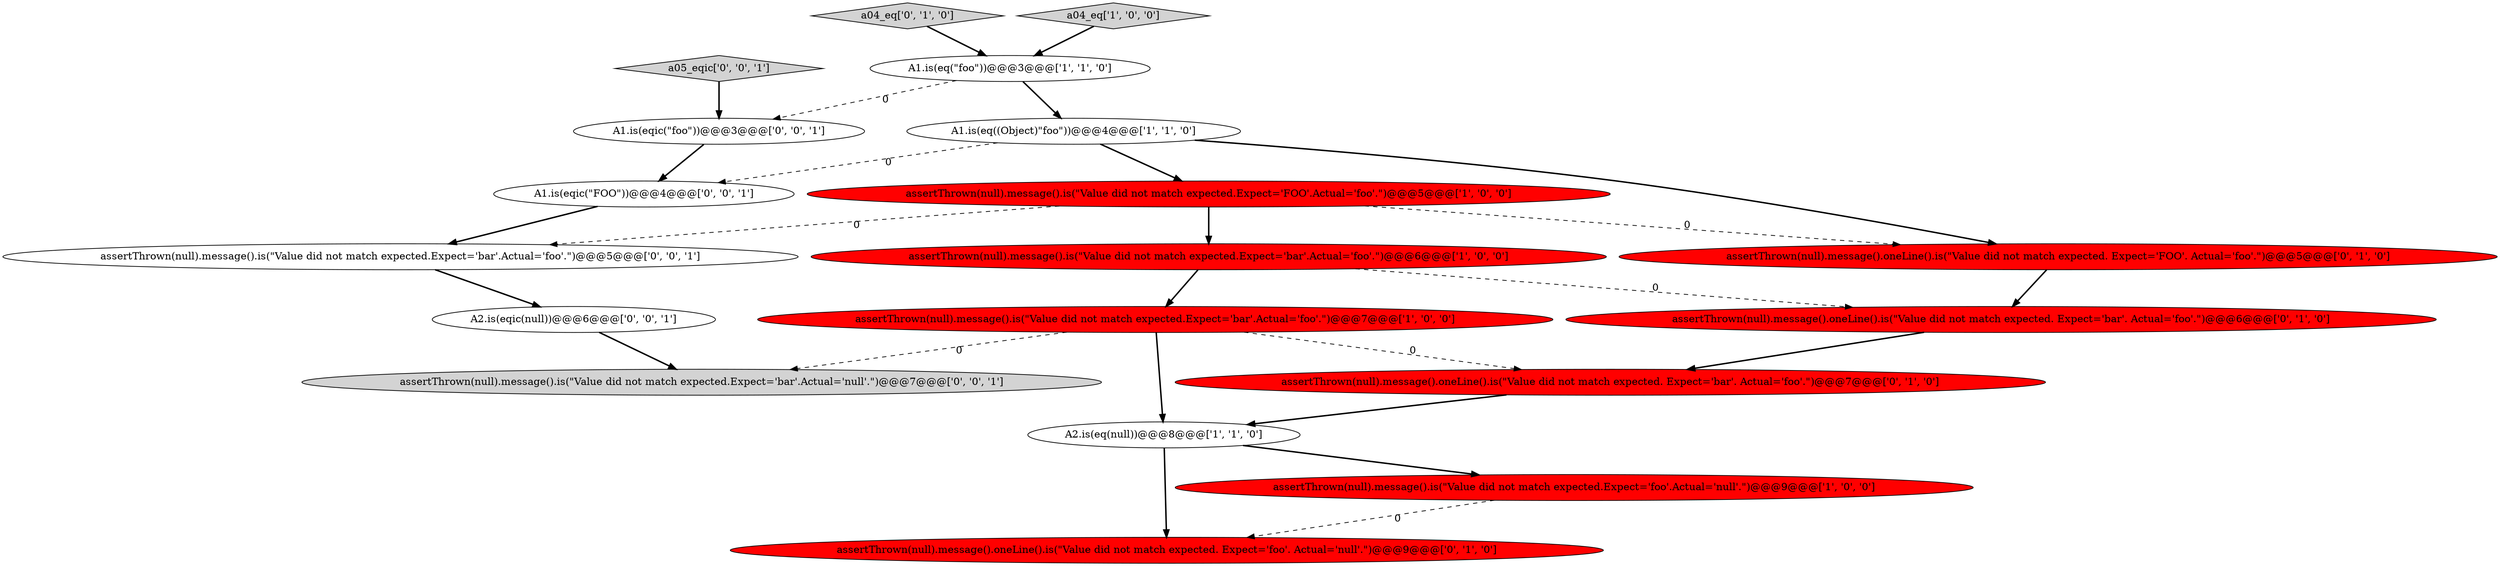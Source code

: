 digraph {
5 [style = filled, label = "A1.is(eq(\"foo\"))@@@3@@@['1', '1', '0']", fillcolor = white, shape = ellipse image = "AAA0AAABBB1BBB"];
8 [style = filled, label = "assertThrown(null).message().oneLine().is(\"Value did not match expected. Expect='bar'. Actual='foo'.\")@@@7@@@['0', '1', '0']", fillcolor = red, shape = ellipse image = "AAA1AAABBB2BBB"];
1 [style = filled, label = "assertThrown(null).message().is(\"Value did not match expected.Expect='bar'.Actual='foo'.\")@@@6@@@['1', '0', '0']", fillcolor = red, shape = ellipse image = "AAA1AAABBB1BBB"];
14 [style = filled, label = "assertThrown(null).message().is(\"Value did not match expected.Expect='bar'.Actual='foo'.\")@@@5@@@['0', '0', '1']", fillcolor = white, shape = ellipse image = "AAA0AAABBB3BBB"];
10 [style = filled, label = "a04_eq['0', '1', '0']", fillcolor = lightgray, shape = diamond image = "AAA0AAABBB2BBB"];
17 [style = filled, label = "A1.is(eqic(\"foo\"))@@@3@@@['0', '0', '1']", fillcolor = white, shape = ellipse image = "AAA0AAABBB3BBB"];
12 [style = filled, label = "assertThrown(null).message().oneLine().is(\"Value did not match expected. Expect='bar'. Actual='foo'.\")@@@6@@@['0', '1', '0']", fillcolor = red, shape = ellipse image = "AAA1AAABBB2BBB"];
2 [style = filled, label = "assertThrown(null).message().is(\"Value did not match expected.Expect='bar'.Actual='foo'.\")@@@7@@@['1', '0', '0']", fillcolor = red, shape = ellipse image = "AAA1AAABBB1BBB"];
13 [style = filled, label = "assertThrown(null).message().is(\"Value did not match expected.Expect='bar'.Actual='null'.\")@@@7@@@['0', '0', '1']", fillcolor = lightgray, shape = ellipse image = "AAA0AAABBB3BBB"];
16 [style = filled, label = "A2.is(eqic(null))@@@6@@@['0', '0', '1']", fillcolor = white, shape = ellipse image = "AAA0AAABBB3BBB"];
9 [style = filled, label = "assertThrown(null).message().oneLine().is(\"Value did not match expected. Expect='foo'. Actual='null'.\")@@@9@@@['0', '1', '0']", fillcolor = red, shape = ellipse image = "AAA1AAABBB2BBB"];
11 [style = filled, label = "assertThrown(null).message().oneLine().is(\"Value did not match expected. Expect='FOO'. Actual='foo'.\")@@@5@@@['0', '1', '0']", fillcolor = red, shape = ellipse image = "AAA1AAABBB2BBB"];
6 [style = filled, label = "A1.is(eq((Object)\"foo\"))@@@4@@@['1', '1', '0']", fillcolor = white, shape = ellipse image = "AAA0AAABBB1BBB"];
7 [style = filled, label = "assertThrown(null).message().is(\"Value did not match expected.Expect='FOO'.Actual='foo'.\")@@@5@@@['1', '0', '0']", fillcolor = red, shape = ellipse image = "AAA1AAABBB1BBB"];
18 [style = filled, label = "A1.is(eqic(\"FOO\"))@@@4@@@['0', '0', '1']", fillcolor = white, shape = ellipse image = "AAA0AAABBB3BBB"];
15 [style = filled, label = "a05_eqic['0', '0', '1']", fillcolor = lightgray, shape = diamond image = "AAA0AAABBB3BBB"];
3 [style = filled, label = "a04_eq['1', '0', '0']", fillcolor = lightgray, shape = diamond image = "AAA0AAABBB1BBB"];
4 [style = filled, label = "A2.is(eq(null))@@@8@@@['1', '1', '0']", fillcolor = white, shape = ellipse image = "AAA0AAABBB1BBB"];
0 [style = filled, label = "assertThrown(null).message().is(\"Value did not match expected.Expect='foo'.Actual='null'.\")@@@9@@@['1', '0', '0']", fillcolor = red, shape = ellipse image = "AAA1AAABBB1BBB"];
14->16 [style = bold, label=""];
4->9 [style = bold, label=""];
16->13 [style = bold, label=""];
7->1 [style = bold, label=""];
7->14 [style = dashed, label="0"];
7->11 [style = dashed, label="0"];
11->12 [style = bold, label=""];
2->4 [style = bold, label=""];
2->8 [style = dashed, label="0"];
4->0 [style = bold, label=""];
6->18 [style = dashed, label="0"];
1->12 [style = dashed, label="0"];
15->17 [style = bold, label=""];
3->5 [style = bold, label=""];
10->5 [style = bold, label=""];
5->6 [style = bold, label=""];
5->17 [style = dashed, label="0"];
12->8 [style = bold, label=""];
2->13 [style = dashed, label="0"];
6->11 [style = bold, label=""];
1->2 [style = bold, label=""];
8->4 [style = bold, label=""];
0->9 [style = dashed, label="0"];
6->7 [style = bold, label=""];
18->14 [style = bold, label=""];
17->18 [style = bold, label=""];
}

